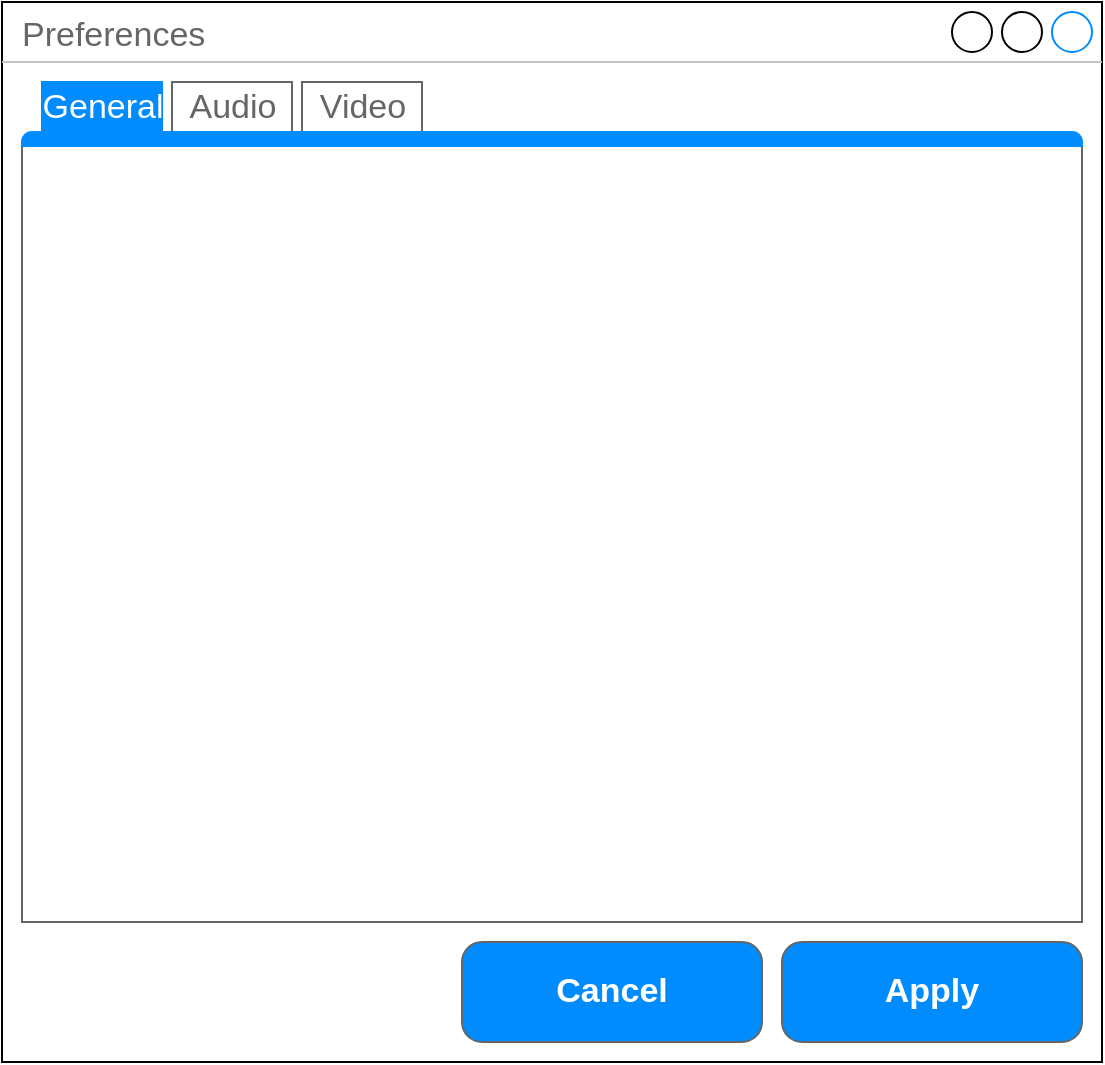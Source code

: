 <mxfile version="20.3.0" type="device" pages="2"><diagram id="t6W-nHp2AaDdZkX4JSfC" name="General"><mxGraphModel dx="976" dy="631" grid="1" gridSize="10" guides="1" tooltips="1" connect="1" arrows="1" fold="1" page="1" pageScale="1" pageWidth="850" pageHeight="1100" math="0" shadow="0"><root><mxCell id="0"/><mxCell id="1" parent="0"/><mxCell id="diKc6S8ghk8znUsLogjv-1" value="Preferences" style="strokeWidth=1;shadow=0;dashed=0;align=center;html=1;shape=mxgraph.mockup.containers.window;align=left;verticalAlign=top;spacingLeft=8;strokeColor2=#008cff;strokeColor3=#c4c4c4;fontColor=#666666;mainText=;fontSize=17;labelBackgroundColor=none;" vertex="1" parent="1"><mxGeometry x="150" y="120" width="550" height="530" as="geometry"/></mxCell><mxCell id="diKc6S8ghk8znUsLogjv-2" value="" style="strokeWidth=1;shadow=0;dashed=0;align=center;html=1;shape=mxgraph.mockup.containers.marginRect2;rectMarginTop=32;strokeColor=#666666;gradientColor=none;" vertex="1" parent="1"><mxGeometry x="160" y="160" width="530" height="420" as="geometry"/></mxCell><mxCell id="diKc6S8ghk8znUsLogjv-16" value="General" style="strokeColor=#008cff;fillColor=#008cff;gradientColor=inherit;strokeWidth=1;shadow=0;dashed=0;align=center;html=1;shape=mxgraph.mockup.containers.rrect;rSize=0;fontSize=17;fontColor=#ffffff;gradientColor=none;" vertex="1" parent="diKc6S8ghk8znUsLogjv-2"><mxGeometry width="60" height="25" relative="1" as="geometry"><mxPoint x="10" as="offset"/></mxGeometry></mxCell><mxCell id="diKc6S8ghk8znUsLogjv-17" value="Audio" style="strokeWidth=1;shadow=0;dashed=0;align=center;html=1;shape=mxgraph.mockup.containers.rrect;rSize=0;fontSize=17;fontColor=#666666;strokeColor=inherit;fillColor=inherit;gradientColor=none;" vertex="1" parent="diKc6S8ghk8znUsLogjv-2"><mxGeometry width="60" height="25" relative="1" as="geometry"><mxPoint x="75" as="offset"/></mxGeometry></mxCell><mxCell id="diKc6S8ghk8znUsLogjv-18" value="Video" style="strokeColor=inherit;fillColor=inherit;gradientColor=inherit;strokeWidth=1;shadow=0;dashed=0;align=center;html=1;shape=mxgraph.mockup.containers.rrect;rSize=0;fontSize=17;fontColor=#666666;gradientColor=none;" vertex="1" parent="diKc6S8ghk8znUsLogjv-2"><mxGeometry width="60" height="25" relative="1" as="geometry"><mxPoint x="140" as="offset"/></mxGeometry></mxCell><mxCell id="diKc6S8ghk8znUsLogjv-19" value="" style="strokeWidth=1;shadow=0;dashed=0;align=center;html=1;shape=mxgraph.mockup.containers.topButton;rSize=5;strokeColor=#008cff;fillColor=#008cff;gradientColor=none;resizeWidth=1;movable=0;deletable=1;" vertex="1" parent="diKc6S8ghk8znUsLogjv-2"><mxGeometry width="530" height="7" relative="1" as="geometry"><mxPoint y="25" as="offset"/></mxGeometry></mxCell><mxCell id="tmP9b08v6fIEIvVONiqi-1" value="Apply" style="strokeWidth=1;shadow=0;dashed=0;align=center;html=1;shape=mxgraph.mockup.buttons.button;strokeColor=#666666;fontColor=#ffffff;mainText=;buttonStyle=round;fontSize=17;fontStyle=1;fillColor=#008cff;whiteSpace=wrap;" vertex="1" parent="1"><mxGeometry x="540" y="590" width="150" height="50" as="geometry"/></mxCell><mxCell id="tmP9b08v6fIEIvVONiqi-2" value="Cancel" style="strokeWidth=1;shadow=0;dashed=0;align=center;html=1;shape=mxgraph.mockup.buttons.button;strokeColor=#666666;fontColor=#ffffff;mainText=;buttonStyle=round;fontSize=17;fontStyle=1;fillColor=#008cff;whiteSpace=wrap;" vertex="1" parent="1"><mxGeometry x="380" y="590" width="150" height="50" as="geometry"/></mxCell></root></mxGraphModel></diagram><diagram id="EILjyNlQ_RmkPIFJ16MW" name="Audio"><mxGraphModel dx="976" dy="631" grid="1" gridSize="10" guides="1" tooltips="1" connect="1" arrows="1" fold="1" page="1" pageScale="1" pageWidth="850" pageHeight="1100" math="0" shadow="0"><root><mxCell id="0"/><mxCell id="1" parent="0"/><mxCell id="YPnH3pq1iTY1rtvttvFz-1" value="Preferences" style="strokeWidth=1;shadow=0;dashed=0;align=center;html=1;shape=mxgraph.mockup.containers.window;align=left;verticalAlign=top;spacingLeft=8;strokeColor2=#008cff;strokeColor3=#c4c4c4;fontColor=#666666;mainText=;fontSize=17;labelBackgroundColor=none;" vertex="1" parent="1"><mxGeometry x="150" y="120" width="550" height="460" as="geometry"/></mxCell><mxCell id="YPnH3pq1iTY1rtvttvFz-2" value="" style="strokeWidth=1;shadow=0;dashed=0;align=center;html=1;shape=mxgraph.mockup.containers.marginRect2;rectMarginTop=32;strokeColor=#666666;gradientColor=none;" vertex="1" parent="1"><mxGeometry x="160" y="160" width="530" height="350" as="geometry"/></mxCell><mxCell id="YPnH3pq1iTY1rtvttvFz-24" value="" style="shape=mxgraph.mockup.containers.marginRect;rectMarginTop=10;strokeColor=#666666;strokeWidth=1;dashed=0;rounded=1;arcSize=5;recursiveResize=0;fontSize=17;" vertex="1" parent="YPnH3pq1iTY1rtvttvFz-2"><mxGeometry x="10" y="33.33" width="510" height="86.67" as="geometry"/></mxCell><mxCell id="YPnH3pq1iTY1rtvttvFz-25" value="Output" style="shape=rect;strokeColor=none;fillColor=#008cff;strokeWidth=1;dashed=0;rounded=1;arcSize=20;fontColor=#ffffff;fontSize=17;spacing=2;spacingTop=-2;align=left;autosize=1;spacingLeft=4;resizeWidth=0;resizeHeight=0;perimeter=none;" vertex="1" parent="YPnH3pq1iTY1rtvttvFz-24"><mxGeometry x="5" width="80" height="30" as="geometry"/></mxCell><mxCell id="YPnH3pq1iTY1rtvttvFz-13" value="Device" style="text;html=1;strokeColor=none;fillColor=none;align=center;verticalAlign=middle;whiteSpace=wrap;rounded=0;fontSize=17;" vertex="1" parent="YPnH3pq1iTY1rtvttvFz-24"><mxGeometry x="60" y="29.997" width="60" height="38.892" as="geometry"/></mxCell><mxCell id="YPnH3pq1iTY1rtvttvFz-7" value="Option 1" style="strokeWidth=1;shadow=0;dashed=0;align=center;html=1;shape=mxgraph.mockup.forms.comboBox;strokeColor=#999999;fillColor=#ddeeff;align=left;fillColor2=#aaddff;mainText=;fontColor=#666666;fontSize=17;spacingLeft=3;" vertex="1" parent="YPnH3pq1iTY1rtvttvFz-24"><mxGeometry x="120" y="36.665" width="380" height="27.142" as="geometry"/></mxCell><mxCell id="YPnH3pq1iTY1rtvttvFz-20" value="" style="shape=mxgraph.mockup.containers.marginRect;rectMarginTop=10;strokeColor=#666666;strokeWidth=1;dashed=0;rounded=1;arcSize=5;recursiveResize=0;fontSize=17;" vertex="1" parent="YPnH3pq1iTY1rtvttvFz-2"><mxGeometry x="10" y="130" width="510" height="211.8" as="geometry"/></mxCell><mxCell id="YPnH3pq1iTY1rtvttvFz-21" value="Input" style="shape=rect;strokeColor=none;fillColor=#008cff;strokeWidth=1;dashed=0;rounded=1;arcSize=20;fontColor=#ffffff;fontSize=17;spacing=2;spacingTop=-2;align=left;autosize=1;spacingLeft=4;resizeWidth=0;resizeHeight=0;perimeter=none;" vertex="1" parent="YPnH3pq1iTY1rtvttvFz-20"><mxGeometry x="5" width="60" height="30" as="geometry"/></mxCell><mxCell id="YPnH3pq1iTY1rtvttvFz-14" value="Device" style="text;html=1;strokeColor=none;fillColor=none;align=center;verticalAlign=middle;whiteSpace=wrap;rounded=0;fontSize=17;" vertex="1" parent="YPnH3pq1iTY1rtvttvFz-20"><mxGeometry x="60" y="40.003" width="60" height="38.889" as="geometry"/></mxCell><mxCell id="YPnH3pq1iTY1rtvttvFz-18" value="Sample Rate" style="text;html=1;strokeColor=none;fillColor=none;align=center;verticalAlign=middle;whiteSpace=wrap;rounded=0;fontSize=17;" vertex="1" parent="YPnH3pq1iTY1rtvttvFz-20"><mxGeometry x="10" y="78.892" width="110" height="38.892" as="geometry"/></mxCell><mxCell id="YPnH3pq1iTY1rtvttvFz-19" value="Channels" style="text;html=1;strokeColor=none;fillColor=none;align=center;verticalAlign=middle;whiteSpace=wrap;rounded=0;fontSize=17;" vertex="1" parent="YPnH3pq1iTY1rtvttvFz-20"><mxGeometry x="40" y="117.784" width="80" height="38.889" as="geometry"/></mxCell><mxCell id="YPnH3pq1iTY1rtvttvFz-15" value="Option 1" style="strokeWidth=1;shadow=0;dashed=0;align=center;html=1;shape=mxgraph.mockup.forms.comboBox;strokeColor=#999999;fillColor=#ddeeff;align=left;fillColor2=#aaddff;mainText=;fontColor=#666666;fontSize=17;spacingLeft=3;" vertex="1" parent="YPnH3pq1iTY1rtvttvFz-20"><mxGeometry x="120" y="45.875" width="380" height="27.142" as="geometry"/></mxCell><mxCell id="YPnH3pq1iTY1rtvttvFz-16" value="Option 1" style="strokeWidth=1;shadow=0;dashed=0;align=center;html=1;shape=mxgraph.mockup.forms.comboBox;strokeColor=#999999;fillColor=#ddeeff;align=left;fillColor2=#aaddff;mainText=;fontColor=#666666;fontSize=17;spacingLeft=3;" vertex="1" parent="YPnH3pq1iTY1rtvttvFz-20"><mxGeometry x="120" y="84.767" width="380" height="27.142" as="geometry"/></mxCell><mxCell id="YPnH3pq1iTY1rtvttvFz-17" value="Option 1" style="strokeWidth=1;shadow=0;dashed=0;align=center;html=1;shape=mxgraph.mockup.forms.comboBox;strokeColor=#999999;fillColor=#ddeeff;align=left;fillColor2=#aaddff;mainText=;fontColor=#666666;fontSize=17;spacingLeft=3;" vertex="1" parent="YPnH3pq1iTY1rtvttvFz-20"><mxGeometry x="120" y="123.633" width="380" height="27.142" as="geometry"/></mxCell><mxCell id="YPnH3pq1iTY1rtvttvFz-26" value="" style="verticalLabelPosition=bottom;shadow=0;dashed=0;align=center;html=1;verticalAlign=top;strokeWidth=1;shape=mxgraph.mockup.forms.horSlider;strokeColor=#999999;sliderStyle=basic;sliderPos=20;handleStyle=circle;fillColor2=#ddeeff;fontSize=17;" vertex="1" parent="YPnH3pq1iTY1rtvttvFz-20"><mxGeometry x="120" y="159.997" width="380" height="25" as="geometry"/></mxCell><mxCell id="YPnH3pq1iTY1rtvttvFz-27" value="Volume" style="text;html=1;strokeColor=none;fillColor=none;align=center;verticalAlign=middle;whiteSpace=wrap;rounded=0;fontSize=17;" vertex="1" parent="YPnH3pq1iTY1rtvttvFz-20"><mxGeometry x="60" y="159.997" width="60" height="25" as="geometry"/></mxCell><mxCell id="YPnH3pq1iTY1rtvttvFz-3" value="General" style="strokeColor=inherit;fillColor=inherit;gradientColor=inherit;strokeWidth=1;shadow=0;dashed=0;align=center;html=1;shape=mxgraph.mockup.containers.rrect;rSize=0;fontSize=17;fontColor=#666666;gradientColor=none;" vertex="1" parent="YPnH3pq1iTY1rtvttvFz-2"><mxGeometry width="60" height="25" relative="1" as="geometry"><mxPoint x="10" as="offset"/></mxGeometry></mxCell><mxCell id="YPnH3pq1iTY1rtvttvFz-4" value="Audio" style="strokeWidth=1;shadow=0;dashed=0;align=center;html=1;shape=mxgraph.mockup.containers.rrect;rSize=0;fontSize=17;fontColor=#ffffff;strokeColor=#008cff;fillColor=#008cff;" vertex="1" parent="YPnH3pq1iTY1rtvttvFz-2"><mxGeometry width="60" height="25" relative="1" as="geometry"><mxPoint x="75" as="offset"/></mxGeometry></mxCell><mxCell id="YPnH3pq1iTY1rtvttvFz-5" value="Video" style="strokeColor=inherit;fillColor=inherit;gradientColor=inherit;strokeWidth=1;shadow=0;dashed=0;align=center;html=1;shape=mxgraph.mockup.containers.rrect;rSize=0;fontSize=17;fontColor=#666666;gradientColor=none;" vertex="1" parent="YPnH3pq1iTY1rtvttvFz-2"><mxGeometry width="60" height="25" relative="1" as="geometry"><mxPoint x="140" as="offset"/></mxGeometry></mxCell><mxCell id="YPnH3pq1iTY1rtvttvFz-6" value="" style="strokeWidth=1;shadow=0;dashed=0;align=center;html=1;shape=mxgraph.mockup.containers.topButton;rSize=5;strokeColor=#008cff;fillColor=#008cff;gradientColor=none;resizeWidth=1;movable=0;deletable=1;" vertex="1" parent="YPnH3pq1iTY1rtvttvFz-2"><mxGeometry width="530" height="7" relative="1" as="geometry"><mxPoint y="25" as="offset"/></mxGeometry></mxCell><mxCell id="YPnH3pq1iTY1rtvttvFz-10" value="Apply" style="strokeWidth=1;shadow=0;dashed=0;align=center;html=1;shape=mxgraph.mockup.buttons.button;strokeColor=#666666;fontColor=#ffffff;mainText=;buttonStyle=round;fontSize=17;fontStyle=1;fillColor=#008cff;whiteSpace=wrap;" vertex="1" parent="1"><mxGeometry x="540" y="520" width="150" height="50" as="geometry"/></mxCell><mxCell id="YPnH3pq1iTY1rtvttvFz-11" value="Cancel" style="strokeWidth=1;shadow=0;dashed=0;align=center;html=1;shape=mxgraph.mockup.buttons.button;strokeColor=#666666;fontColor=#ffffff;mainText=;buttonStyle=round;fontSize=17;fontStyle=1;fillColor=#008cff;whiteSpace=wrap;" vertex="1" parent="1"><mxGeometry x="380" y="520" width="150" height="50" as="geometry"/></mxCell></root></mxGraphModel></diagram></mxfile>